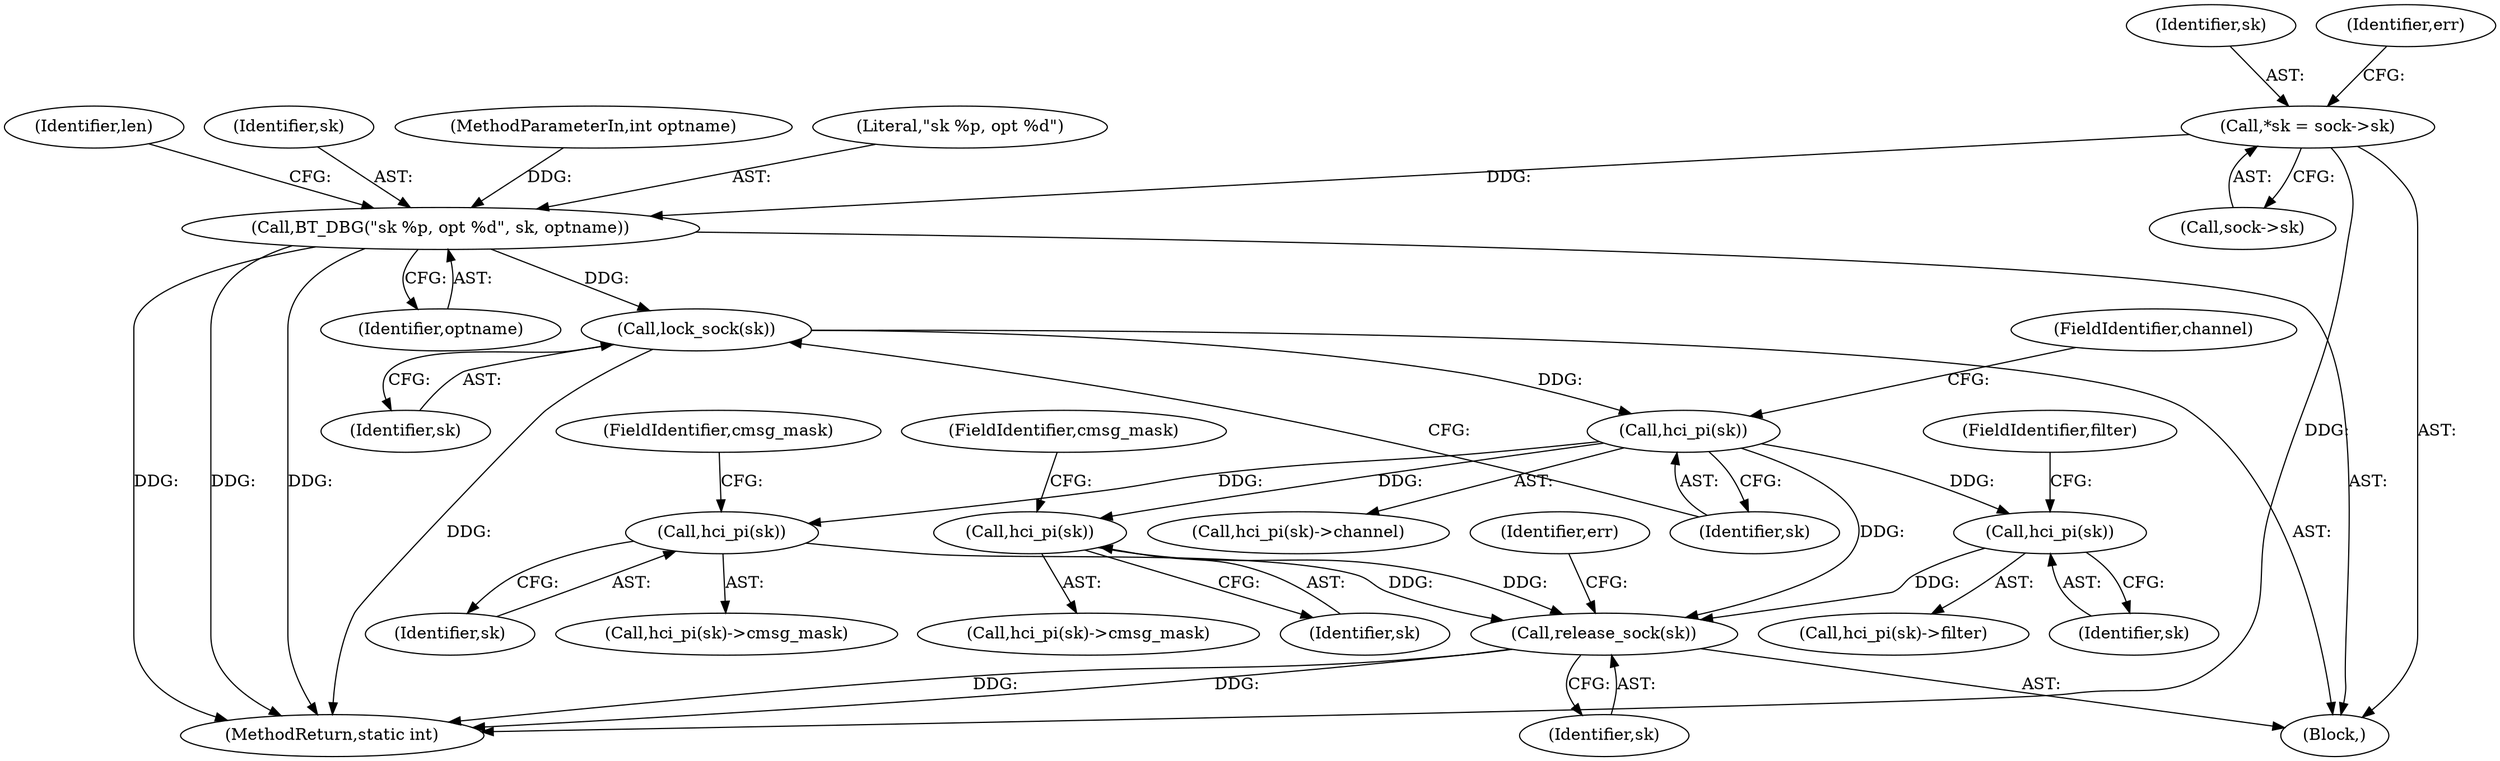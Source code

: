 digraph "0_linux_e15ca9a0ef9a86f0477530b0f44a725d67f889ee@pointer" {
"1000109" [label="(Call,*sk = sock->sk)"];
"1000120" [label="(Call,BT_DBG(\"sk %p, opt %d\", sk, optname))"];
"1000131" [label="(Call,lock_sock(sk))"];
"1000136" [label="(Call,hci_pi(sk))"];
"1000153" [label="(Call,hci_pi(sk))"];
"1000273" [label="(Call,release_sock(sk))"];
"1000177" [label="(Call,hci_pi(sk))"];
"1000204" [label="(Call,hci_pi(sk))"];
"1000126" [label="(Identifier,len)"];
"1000122" [label="(Identifier,sk)"];
"1000273" [label="(Call,release_sock(sk))"];
"1000177" [label="(Call,hci_pi(sk))"];
"1000137" [label="(Identifier,sk)"];
"1000155" [label="(FieldIdentifier,cmsg_mask)"];
"1000205" [label="(Identifier,sk)"];
"1000206" [label="(FieldIdentifier,filter)"];
"1000111" [label="(Call,sock->sk)"];
"1000109" [label="(Call,*sk = sock->sk)"];
"1000277" [label="(MethodReturn,static int)"];
"1000204" [label="(Call,hci_pi(sk))"];
"1000110" [label="(Identifier,sk)"];
"1000120" [label="(Call,BT_DBG(\"sk %p, opt %d\", sk, optname))"];
"1000118" [label="(Identifier,err)"];
"1000136" [label="(Call,hci_pi(sk))"];
"1000138" [label="(FieldIdentifier,channel)"];
"1000135" [label="(Call,hci_pi(sk)->channel)"];
"1000203" [label="(Call,hci_pi(sk)->filter)"];
"1000153" [label="(Call,hci_pi(sk))"];
"1000178" [label="(Identifier,sk)"];
"1000131" [label="(Call,lock_sock(sk))"];
"1000103" [label="(MethodParameterIn,int optname)"];
"1000106" [label="(Block,)"];
"1000154" [label="(Identifier,sk)"];
"1000179" [label="(FieldIdentifier,cmsg_mask)"];
"1000176" [label="(Call,hci_pi(sk)->cmsg_mask)"];
"1000274" [label="(Identifier,sk)"];
"1000132" [label="(Identifier,sk)"];
"1000152" [label="(Call,hci_pi(sk)->cmsg_mask)"];
"1000276" [label="(Identifier,err)"];
"1000121" [label="(Literal,\"sk %p, opt %d\")"];
"1000123" [label="(Identifier,optname)"];
"1000109" -> "1000106"  [label="AST: "];
"1000109" -> "1000111"  [label="CFG: "];
"1000110" -> "1000109"  [label="AST: "];
"1000111" -> "1000109"  [label="AST: "];
"1000118" -> "1000109"  [label="CFG: "];
"1000109" -> "1000277"  [label="DDG: "];
"1000109" -> "1000120"  [label="DDG: "];
"1000120" -> "1000106"  [label="AST: "];
"1000120" -> "1000123"  [label="CFG: "];
"1000121" -> "1000120"  [label="AST: "];
"1000122" -> "1000120"  [label="AST: "];
"1000123" -> "1000120"  [label="AST: "];
"1000126" -> "1000120"  [label="CFG: "];
"1000120" -> "1000277"  [label="DDG: "];
"1000120" -> "1000277"  [label="DDG: "];
"1000120" -> "1000277"  [label="DDG: "];
"1000103" -> "1000120"  [label="DDG: "];
"1000120" -> "1000131"  [label="DDG: "];
"1000131" -> "1000106"  [label="AST: "];
"1000131" -> "1000132"  [label="CFG: "];
"1000132" -> "1000131"  [label="AST: "];
"1000137" -> "1000131"  [label="CFG: "];
"1000131" -> "1000277"  [label="DDG: "];
"1000131" -> "1000136"  [label="DDG: "];
"1000136" -> "1000135"  [label="AST: "];
"1000136" -> "1000137"  [label="CFG: "];
"1000137" -> "1000136"  [label="AST: "];
"1000138" -> "1000136"  [label="CFG: "];
"1000136" -> "1000153"  [label="DDG: "];
"1000136" -> "1000177"  [label="DDG: "];
"1000136" -> "1000204"  [label="DDG: "];
"1000136" -> "1000273"  [label="DDG: "];
"1000153" -> "1000152"  [label="AST: "];
"1000153" -> "1000154"  [label="CFG: "];
"1000154" -> "1000153"  [label="AST: "];
"1000155" -> "1000153"  [label="CFG: "];
"1000153" -> "1000273"  [label="DDG: "];
"1000273" -> "1000106"  [label="AST: "];
"1000273" -> "1000274"  [label="CFG: "];
"1000274" -> "1000273"  [label="AST: "];
"1000276" -> "1000273"  [label="CFG: "];
"1000273" -> "1000277"  [label="DDG: "];
"1000273" -> "1000277"  [label="DDG: "];
"1000177" -> "1000273"  [label="DDG: "];
"1000204" -> "1000273"  [label="DDG: "];
"1000177" -> "1000176"  [label="AST: "];
"1000177" -> "1000178"  [label="CFG: "];
"1000178" -> "1000177"  [label="AST: "];
"1000179" -> "1000177"  [label="CFG: "];
"1000204" -> "1000203"  [label="AST: "];
"1000204" -> "1000205"  [label="CFG: "];
"1000205" -> "1000204"  [label="AST: "];
"1000206" -> "1000204"  [label="CFG: "];
}
